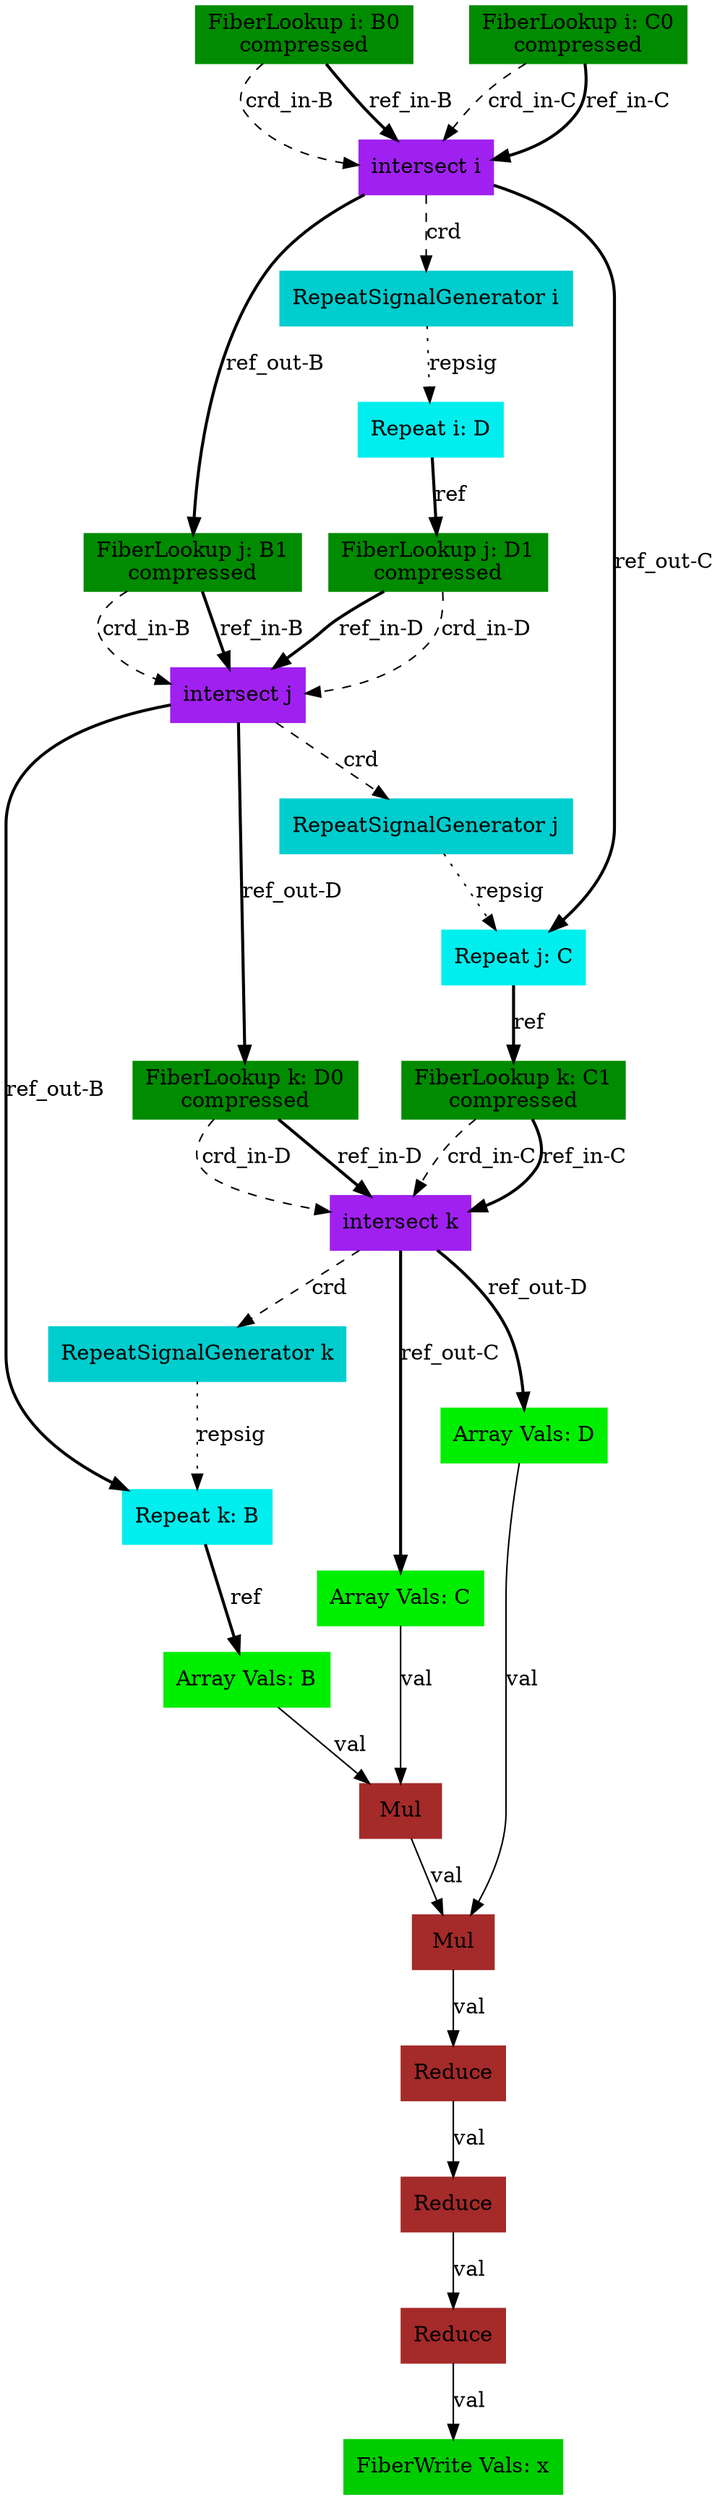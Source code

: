 digraph SAM {
    comment="x=none,B=ss01,C=ss01,D=ss10"
    22 [comment="type=fiberlookup,index=i,tensor=B,mode=0,format=compressed,src=true,root=true" label="FiberLookup i: B0\ncompressed" color=green4 shape=box style=filled type="fiberlookup" index="i" tensor="B" mode="0" format="compressed" src="true" root="true"]
    21 [comment="type=intersect,index=i" label="intersect i" color=purple shape=box style=filled type="intersect" index="i"]
    20 [comment="type=repsiggen,index=i" label="RepeatSignalGenerator i" color=cyan3 shape=box style=filled type="repsiggen" index="i"]
    19 [comment="type=repeat,index=i,tensor=D,root=true" label="Repeat i: D" color=cyan2 shape=box style=filled type="repeat" index="i" tensor="D" root="true"]
    18 [comment="type=fiberlookup,index=j,tensor=D,mode=1,format=compressed,src=true,root=false" label="FiberLookup j: D1\ncompressed" color=green4 shape=box style=filled type="fiberlookup" index="j" tensor="D" mode="1" format="compressed" src="true" root="false"]
    16 [comment="type=intersect,index=j" label="intersect j" color=purple shape=box style=filled type="intersect" index="j"]
    15 [comment="type=repsiggen,index=j" label="RepeatSignalGenerator j" color=cyan3 shape=box style=filled type="repsiggen" index="j"]
    14 [comment="type=repeat,index=j,tensor=C,root=false" label="Repeat j: C" color=cyan2 shape=box style=filled type="repeat" index="j" tensor="C" root="false"]
    12 [comment="type=fiberlookup,index=k,tensor=C,mode=1,format=compressed,src=true,root=false" label="FiberLookup k: C1\ncompressed" color=green4 shape=box style=filled type="fiberlookup" index="k" tensor="C" mode="1" format="compressed" src="true" root="false"]
    11 [comment="type=intersect,index=k" label="intersect k" color=purple shape=box style=filled type="intersect" index="k"]
    10 [comment="type=repsiggen,index=k" label="RepeatSignalGenerator k" color=cyan3 shape=box style=filled type="repsiggen" index="k"]
    9 [comment="type=repeat,index=k,tensor=B,root=false" label="Repeat k: B" color=cyan2 shape=box style=filled type="repeat" index="k" tensor="B" root="false"]
    6 [comment="type=arrayvals,tensor=B" label="Array Vals: B" color=green2 shape=box style=filled type="arrayvals" tensor="B"]
    5 [comment="type=mul" label="Mul" color=brown shape=box style=filled type="mul"]
    4 [comment="type=mul" label="Mul" color=brown shape=box style=filled type="mul"]
    3 [comment="type=reduce" label="Reduce" color=brown shape=box style=filled type="reduce"]
    2 [comment="type=reduce" label="Reduce" color=brown shape=box style=filled type="reduce"]
    1 [comment="type=reduce" label="Reduce" color=brown shape=box style=filled type="reduce"]
    0 [comment="type=fiberwrite,mode=vals,tensor=x,size=1,sink=true" label="FiberWrite Vals: x" color=green3 shape=box style=filled type="fiberwrite" tensor="x" mode="vals" size="1" sink="true"]
    7 [comment="type=arrayvals,tensor=C" label="Array Vals: C" color=green2 shape=box style=filled type="arrayvals" tensor="C"]
    8 [comment="type=arrayvals,tensor=D" label="Array Vals: D" color=green2 shape=box style=filled type="arrayvals" tensor="D"]
    13 [comment="type=fiberlookup,index=k,tensor=D,mode=0,format=compressed,src=true,root=false" label="FiberLookup k: D0\ncompressed" color=green4 shape=box style=filled type="fiberlookup" index="k" tensor="D" mode="0" format="compressed" src="true" root="false"]
    17 [comment="type=fiberlookup,index=j,tensor=B,mode=1,format=compressed,src=true,root=false" label="FiberLookup j: B1\ncompressed" color=green4 shape=box style=filled type="fiberlookup" index="j" tensor="B" mode="1" format="compressed" src="true" root="false"]
    23 [comment="type=fiberlookup,index=i,tensor=C,mode=0,format=compressed,src=true,root=true" label="FiberLookup i: C0\ncompressed" color=green4 shape=box style=filled type="fiberlookup" index="i" tensor="C" mode="0" format="compressed" src="true" root="true"]
    22 -> 21 [label="crd_in-B" style=dashed type="crd" comment="in-B"]
    21 -> 20 [label="crd" style=dashed type="crd"]
    20 -> 19 [label="repsig" style=dotted type="repsig"]
    19 -> 18 [label="ref" style=bold type="ref"]
    18 -> 16 [label="crd_in-D" style=dashed type="crd" comment="in-D"]
    16 -> 15 [label="crd" style=dashed type="crd"]
    15 -> 14 [label="repsig" style=dotted type="repsig"]
    14 -> 12 [label="ref" style=bold type="ref"]
    12 -> 11 [label="crd_in-C" style=dashed type="crd" comment="in-C"]
    11 -> 10 [label="crd" style=dashed type="crd"]
    10 -> 9 [label="repsig" style=dotted type="repsig"]
    9 -> 6 [label="ref" style=bold type="ref"]
    6 -> 5 [label="val" type="val"]
    5 -> 4 [label="val" type="val"]
    4 -> 3 [label="val" type="val"]
    3 -> 2 [label="val" type="val"]
    2 -> 1 [label="val" type="val"]
    1 -> 0 [label="val" type="val"]
    11 -> 7 [label="ref_out-C" style=bold type="ref" comment="out-C"]
    7 -> 5 [label="val" type="val"]
    11 -> 8 [label="ref_out-D" style=bold type="ref" comment="out-D"]
    8 -> 4 [label="val" type="val"]
    12 -> 11 [label="ref_in-C" style=bold type="ref" comment="in-C"]
    16 -> 9 [label="ref_out-B" style=bold type="ref" comment="out-B"]
    16 -> 13 [label="ref_out-D" style=bold type="ref" comment="out-D"]
    13 -> 11 [label="crd_in-D" style=dashed type="crd" comment="in-D"]
    13 -> 11 [label="ref_in-D" style=bold type="ref" comment="in-D"]
    18 -> 16 [label="ref_in-D" style=bold type="ref" comment="in-D"]
    21 -> 17 [label="ref_out-B" style=bold type="ref" comment="out-B"]
    17 -> 16 [label="crd_in-B" style=dashed type="crd" comment="in-B"]
    17 -> 16 [label="ref_in-B" style=bold type="ref" comment="in-B"]
    21 -> 14 [label="ref_out-C" style=bold type="ref" comment="out-C"]
    22 -> 21 [label="ref_in-B" style=bold type="ref" comment="in-B"]
    23 -> 21 [label="crd_in-C" style=dashed type="crd" comment="in-C"]
    23 -> 21 [label="ref_in-C" style=bold type="ref" comment="in-C"]
}
